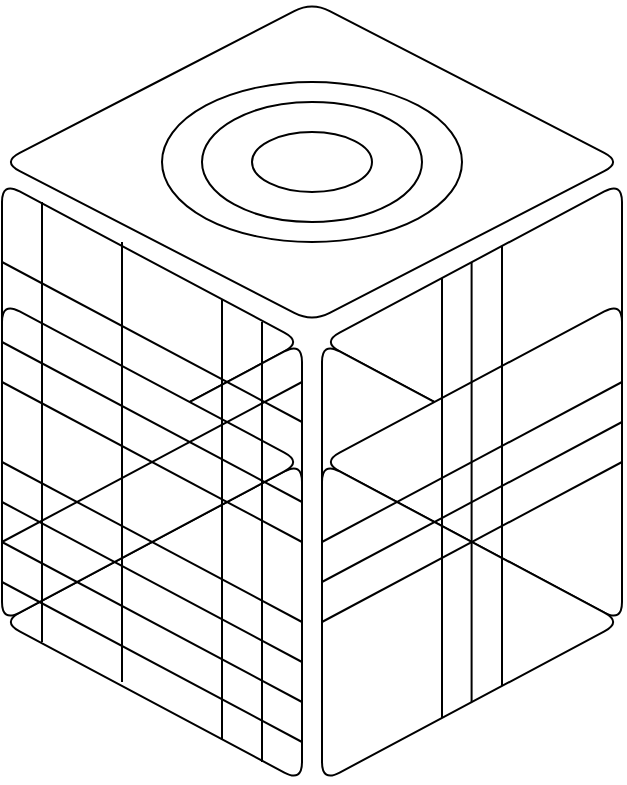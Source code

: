 <mxfile version="21.6.9" type="device">
  <diagram name="Página-1" id="-AqjxgNvBR5HgGqGN9DI">
    <mxGraphModel dx="693" dy="395" grid="1" gridSize="10" guides="1" tooltips="1" connect="1" arrows="1" fold="1" page="1" pageScale="1" pageWidth="827" pageHeight="1169" math="0" shadow="0">
      <root>
        <mxCell id="0" />
        <mxCell id="1" parent="0" />
        <mxCell id="ThXSkIyZaX_4LJuEJS70-1" value="" style="rhombus;whiteSpace=wrap;html=1;rounded=1;" vertex="1" parent="1">
          <mxGeometry x="200" y="130" width="310" height="160" as="geometry" />
        </mxCell>
        <mxCell id="ThXSkIyZaX_4LJuEJS70-9" value="" style="triangle;whiteSpace=wrap;html=1;rounded=1;" vertex="1" parent="1">
          <mxGeometry x="200" y="220" width="150" height="160" as="geometry" />
        </mxCell>
        <mxCell id="ThXSkIyZaX_4LJuEJS70-10" value="" style="triangle;whiteSpace=wrap;html=1;rotation=-180;rounded=1;" vertex="1" parent="1">
          <mxGeometry x="360" y="220" width="150" height="160" as="geometry" />
        </mxCell>
        <mxCell id="ThXSkIyZaX_4LJuEJS70-11" value="" style="triangle;whiteSpace=wrap;html=1;rounded=1;" vertex="1" parent="1">
          <mxGeometry x="360" y="300" width="150" height="160" as="geometry" />
        </mxCell>
        <mxCell id="ThXSkIyZaX_4LJuEJS70-13" value="" style="triangle;whiteSpace=wrap;html=1;rotation=-180;rounded=1;" vertex="1" parent="1">
          <mxGeometry x="200" y="300" width="150" height="160" as="geometry" />
        </mxCell>
        <mxCell id="ThXSkIyZaX_4LJuEJS70-14" value="" style="triangle;whiteSpace=wrap;html=1;rotation=-180;rounded=1;" vertex="1" parent="1">
          <mxGeometry x="200" y="360" width="150" height="160" as="geometry" />
        </mxCell>
        <mxCell id="ThXSkIyZaX_4LJuEJS70-15" value="" style="triangle;whiteSpace=wrap;html=1;rotation=-180;rounded=1;" vertex="1" parent="1">
          <mxGeometry x="360" y="280" width="150" height="160" as="geometry" />
        </mxCell>
        <mxCell id="ThXSkIyZaX_4LJuEJS70-16" value="" style="triangle;whiteSpace=wrap;html=1;rounded=1;" vertex="1" parent="1">
          <mxGeometry x="200" y="280" width="150" height="160" as="geometry" />
        </mxCell>
        <mxCell id="ThXSkIyZaX_4LJuEJS70-17" value="" style="triangle;whiteSpace=wrap;html=1;rounded=1;" vertex="1" parent="1">
          <mxGeometry x="360" y="360" width="150" height="160" as="geometry" />
        </mxCell>
        <mxCell id="ThXSkIyZaX_4LJuEJS70-37" value="" style="endArrow=none;html=1;rounded=0;" edge="1" parent="1">
          <mxGeometry width="50" height="50" relative="1" as="geometry">
            <mxPoint x="434.8" y="260" as="sourcePoint" />
            <mxPoint x="434.8" y="480" as="targetPoint" />
          </mxGeometry>
        </mxCell>
        <mxCell id="ThXSkIyZaX_4LJuEJS70-38" value="" style="endArrow=none;html=1;rounded=0;" edge="1" parent="1">
          <mxGeometry width="50" height="50" relative="1" as="geometry">
            <mxPoint x="450" y="252" as="sourcePoint" />
            <mxPoint x="450" y="472" as="targetPoint" />
          </mxGeometry>
        </mxCell>
        <mxCell id="ThXSkIyZaX_4LJuEJS70-39" value="" style="endArrow=none;html=1;rounded=0;" edge="1" parent="1">
          <mxGeometry width="50" height="50" relative="1" as="geometry">
            <mxPoint x="420" y="268" as="sourcePoint" />
            <mxPoint x="420" y="488" as="targetPoint" />
          </mxGeometry>
        </mxCell>
        <mxCell id="ThXSkIyZaX_4LJuEJS70-40" value="" style="endArrow=none;html=1;rounded=0;" edge="1" parent="1">
          <mxGeometry width="50" height="50" relative="1" as="geometry">
            <mxPoint x="510" y="340" as="sourcePoint" />
            <mxPoint x="360" y="420" as="targetPoint" />
          </mxGeometry>
        </mxCell>
        <mxCell id="ThXSkIyZaX_4LJuEJS70-41" value="" style="endArrow=none;html=1;rounded=0;" edge="1" parent="1">
          <mxGeometry width="50" height="50" relative="1" as="geometry">
            <mxPoint x="510" y="320" as="sourcePoint" />
            <mxPoint x="360" y="400" as="targetPoint" />
          </mxGeometry>
        </mxCell>
        <mxCell id="ThXSkIyZaX_4LJuEJS70-42" value="" style="endArrow=none;html=1;rounded=0;" edge="1" parent="1">
          <mxGeometry width="50" height="50" relative="1" as="geometry">
            <mxPoint x="510" y="360" as="sourcePoint" />
            <mxPoint x="360" y="440" as="targetPoint" />
          </mxGeometry>
        </mxCell>
        <mxCell id="ThXSkIyZaX_4LJuEJS70-43" value="" style="endArrow=none;html=1;rounded=0;" edge="1" parent="1">
          <mxGeometry width="50" height="50" relative="1" as="geometry">
            <mxPoint x="330" y="290" as="sourcePoint" />
            <mxPoint x="330" y="510" as="targetPoint" />
          </mxGeometry>
        </mxCell>
        <mxCell id="ThXSkIyZaX_4LJuEJS70-44" value="" style="endArrow=none;html=1;rounded=0;" edge="1" parent="1">
          <mxGeometry width="50" height="50" relative="1" as="geometry">
            <mxPoint x="310" y="279" as="sourcePoint" />
            <mxPoint x="310" y="499" as="targetPoint" />
          </mxGeometry>
        </mxCell>
        <mxCell id="ThXSkIyZaX_4LJuEJS70-46" value="" style="endArrow=none;html=1;rounded=0;" edge="1" parent="1">
          <mxGeometry width="50" height="50" relative="1" as="geometry">
            <mxPoint x="200" y="360" as="sourcePoint" />
            <mxPoint x="350" y="440" as="targetPoint" />
          </mxGeometry>
        </mxCell>
        <mxCell id="ThXSkIyZaX_4LJuEJS70-47" value="" style="endArrow=none;html=1;rounded=0;" edge="1" parent="1">
          <mxGeometry width="50" height="50" relative="1" as="geometry">
            <mxPoint x="200" y="320" as="sourcePoint" />
            <mxPoint x="350" y="400" as="targetPoint" />
          </mxGeometry>
        </mxCell>
        <mxCell id="ThXSkIyZaX_4LJuEJS70-49" value="" style="ellipse;whiteSpace=wrap;html=1;" vertex="1" parent="1">
          <mxGeometry x="280" y="170" width="150" height="80" as="geometry" />
        </mxCell>
        <mxCell id="ThXSkIyZaX_4LJuEJS70-50" value="" style="ellipse;whiteSpace=wrap;html=1;" vertex="1" parent="1">
          <mxGeometry x="300" y="180" width="110" height="60" as="geometry" />
        </mxCell>
        <mxCell id="ThXSkIyZaX_4LJuEJS70-51" value="" style="ellipse;whiteSpace=wrap;html=1;" vertex="1" parent="1">
          <mxGeometry x="325" y="195" width="60" height="30" as="geometry" />
        </mxCell>
        <mxCell id="ThXSkIyZaX_4LJuEJS70-52" value="" style="endArrow=none;html=1;rounded=0;" edge="1" parent="1">
          <mxGeometry width="50" height="50" relative="1" as="geometry">
            <mxPoint x="350" y="320" as="sourcePoint" />
            <mxPoint x="200" y="400" as="targetPoint" />
          </mxGeometry>
        </mxCell>
        <mxCell id="ThXSkIyZaX_4LJuEJS70-53" value="" style="endArrow=none;html=1;rounded=0;" edge="1" parent="1">
          <mxGeometry width="50" height="50" relative="1" as="geometry">
            <mxPoint x="260" y="250" as="sourcePoint" />
            <mxPoint x="260" y="470" as="targetPoint" />
          </mxGeometry>
        </mxCell>
        <mxCell id="ThXSkIyZaX_4LJuEJS70-55" value="" style="endArrow=none;html=1;rounded=0;" edge="1" parent="1">
          <mxGeometry width="50" height="50" relative="1" as="geometry">
            <mxPoint x="200" y="420" as="sourcePoint" />
            <mxPoint x="350" y="500" as="targetPoint" />
          </mxGeometry>
        </mxCell>
        <mxCell id="ThXSkIyZaX_4LJuEJS70-56" value="" style="endArrow=none;html=1;rounded=0;" edge="1" parent="1">
          <mxGeometry width="50" height="50" relative="1" as="geometry">
            <mxPoint x="200" y="400" as="sourcePoint" />
            <mxPoint x="350" y="480" as="targetPoint" />
          </mxGeometry>
        </mxCell>
        <mxCell id="ThXSkIyZaX_4LJuEJS70-57" value="" style="endArrow=none;html=1;rounded=0;" edge="1" parent="1">
          <mxGeometry width="50" height="50" relative="1" as="geometry">
            <mxPoint x="200" y="380" as="sourcePoint" />
            <mxPoint x="350" y="460" as="targetPoint" />
          </mxGeometry>
        </mxCell>
        <mxCell id="ThXSkIyZaX_4LJuEJS70-58" value="" style="endArrow=none;html=1;rounded=0;" edge="1" parent="1">
          <mxGeometry width="50" height="50" relative="1" as="geometry">
            <mxPoint x="220" y="230" as="sourcePoint" />
            <mxPoint x="220" y="450" as="targetPoint" />
          </mxGeometry>
        </mxCell>
        <mxCell id="ThXSkIyZaX_4LJuEJS70-59" value="" style="endArrow=none;html=1;rounded=0;" edge="1" parent="1">
          <mxGeometry width="50" height="50" relative="1" as="geometry">
            <mxPoint x="200" y="300" as="sourcePoint" />
            <mxPoint x="350" y="380" as="targetPoint" />
          </mxGeometry>
        </mxCell>
        <mxCell id="ThXSkIyZaX_4LJuEJS70-60" value="" style="endArrow=none;html=1;rounded=0;" edge="1" parent="1">
          <mxGeometry width="50" height="50" relative="1" as="geometry">
            <mxPoint x="200" y="260" as="sourcePoint" />
            <mxPoint x="350" y="340" as="targetPoint" />
          </mxGeometry>
        </mxCell>
      </root>
    </mxGraphModel>
  </diagram>
</mxfile>
